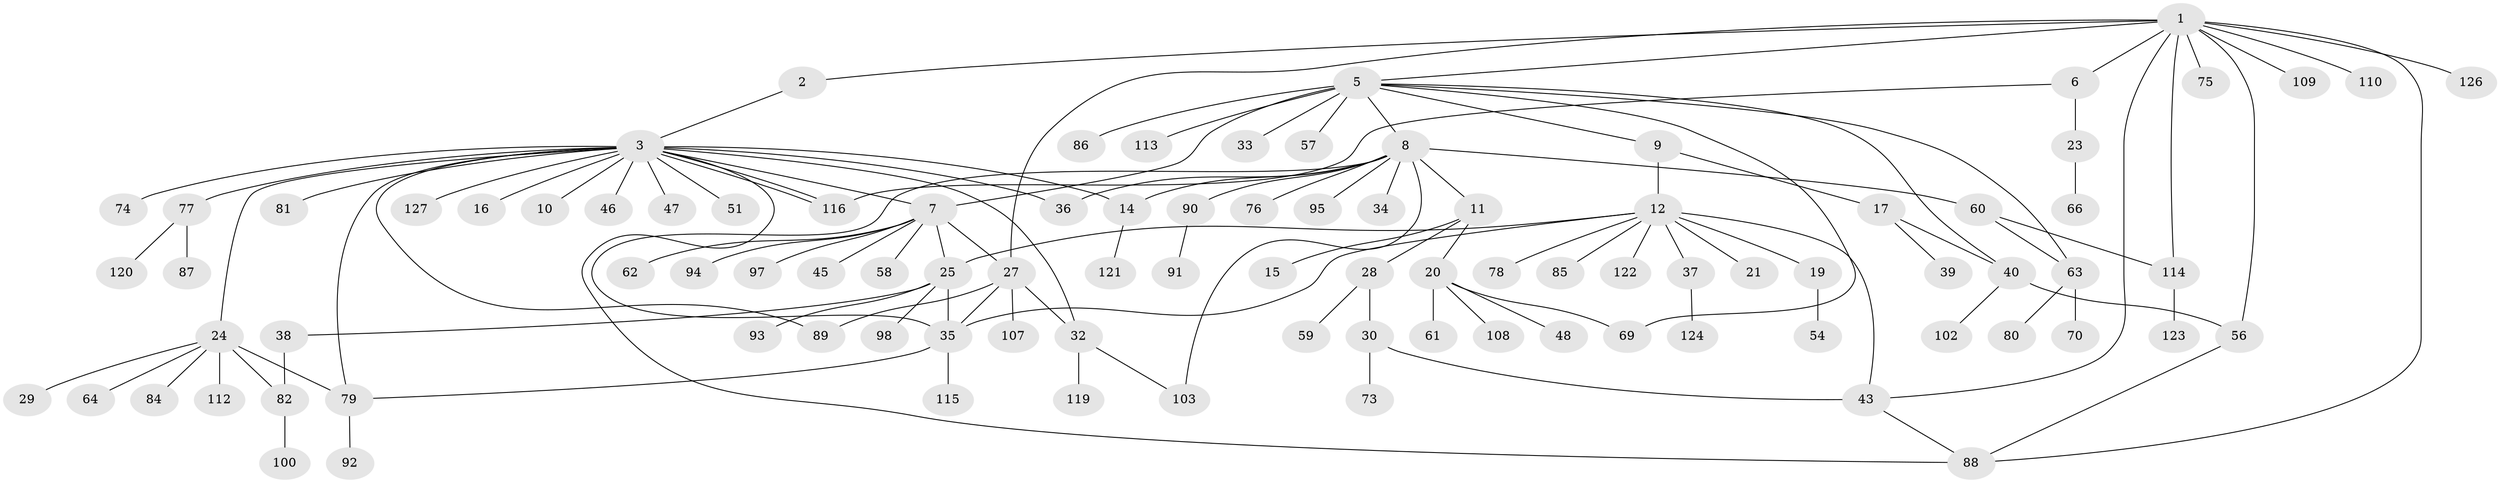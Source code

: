 // Generated by graph-tools (version 1.1) at 2025/51/02/27/25 19:51:55]
// undirected, 97 vertices, 122 edges
graph export_dot {
graph [start="1"]
  node [color=gray90,style=filled];
  1 [super="+4"];
  2 [super="+125"];
  3 [super="+41"];
  5 [super="+50"];
  6 [super="+18"];
  7 [super="+96"];
  8 [super="+42"];
  9;
  10;
  11 [super="+105"];
  12 [super="+13"];
  14;
  15;
  16 [super="+22"];
  17 [super="+49"];
  19;
  20 [super="+44"];
  21;
  23;
  24 [super="+26"];
  25 [super="+52"];
  27 [super="+68"];
  28 [super="+31"];
  29;
  30 [super="+67"];
  32 [super="+101"];
  33;
  34;
  35 [super="+83"];
  36;
  37 [super="+53"];
  38;
  39;
  40 [super="+71"];
  43 [super="+55"];
  45;
  46;
  47;
  48;
  51;
  54;
  56;
  57;
  58;
  59;
  60;
  61;
  62 [super="+104"];
  63 [super="+65"];
  64;
  66;
  69;
  70 [super="+72"];
  73;
  74;
  75;
  76;
  77 [super="+106"];
  78;
  79 [super="+111"];
  80;
  81;
  82;
  84;
  85;
  86;
  87;
  88;
  89;
  90 [super="+99"];
  91;
  92;
  93 [super="+118"];
  94;
  95;
  97;
  98;
  100;
  102;
  103;
  107;
  108;
  109;
  110;
  112;
  113 [super="+117"];
  114;
  115;
  116;
  119;
  120;
  121;
  122;
  123;
  124;
  126;
  127;
  1 -- 2;
  1 -- 5;
  1 -- 6;
  1 -- 56;
  1 -- 75;
  1 -- 88;
  1 -- 109;
  1 -- 110;
  1 -- 114;
  1 -- 126;
  1 -- 27;
  1 -- 43;
  2 -- 3;
  3 -- 7;
  3 -- 10;
  3 -- 14;
  3 -- 16;
  3 -- 24;
  3 -- 32;
  3 -- 36;
  3 -- 46;
  3 -- 47;
  3 -- 51;
  3 -- 74;
  3 -- 77;
  3 -- 79;
  3 -- 81;
  3 -- 88;
  3 -- 89;
  3 -- 116;
  3 -- 116;
  3 -- 127;
  5 -- 7;
  5 -- 8;
  5 -- 9;
  5 -- 33 [weight=2];
  5 -- 40;
  5 -- 57;
  5 -- 69;
  5 -- 86;
  5 -- 113;
  5 -- 63;
  6 -- 23 [weight=2];
  6 -- 116;
  7 -- 25;
  7 -- 27;
  7 -- 45;
  7 -- 58;
  7 -- 62;
  7 -- 94;
  7 -- 97;
  8 -- 11;
  8 -- 34;
  8 -- 60;
  8 -- 76;
  8 -- 90;
  8 -- 103;
  8 -- 36;
  8 -- 14;
  8 -- 95;
  8 -- 35;
  9 -- 12;
  9 -- 17;
  11 -- 15;
  11 -- 20;
  11 -- 28;
  12 -- 19;
  12 -- 21;
  12 -- 37;
  12 -- 43 [weight=2];
  12 -- 35;
  12 -- 85;
  12 -- 25;
  12 -- 122;
  12 -- 78;
  14 -- 121;
  17 -- 39;
  17 -- 40;
  19 -- 54;
  20 -- 48;
  20 -- 69;
  20 -- 108;
  20 -- 61;
  23 -- 66;
  24 -- 64;
  24 -- 79;
  24 -- 82;
  24 -- 84;
  24 -- 112;
  24 -- 29;
  25 -- 38;
  25 -- 93;
  25 -- 98;
  25 -- 35;
  27 -- 107;
  27 -- 32;
  27 -- 89;
  27 -- 35;
  28 -- 30;
  28 -- 59;
  30 -- 73;
  30 -- 43;
  32 -- 103;
  32 -- 119;
  35 -- 115;
  35 -- 79;
  37 -- 124;
  38 -- 82;
  40 -- 56;
  40 -- 102;
  43 -- 88;
  56 -- 88;
  60 -- 63;
  60 -- 114;
  63 -- 70;
  63 -- 80;
  77 -- 87;
  77 -- 120;
  79 -- 92;
  82 -- 100;
  90 -- 91;
  114 -- 123;
}
